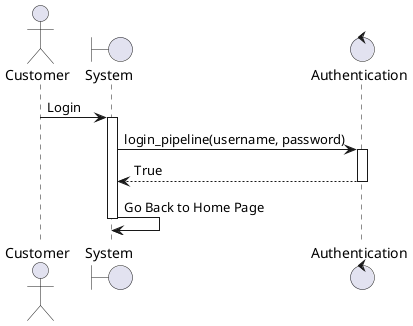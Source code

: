 @startuml register
actor Customer
boundary System as system
control Authentication as auth
Customer -> system: Login
activate system
system -> auth: login_pipeline(username, password)
activate auth
auth --> system: True
deactivate auth
system -> system: Go Back to Home Page
deactivate system
@enduml
